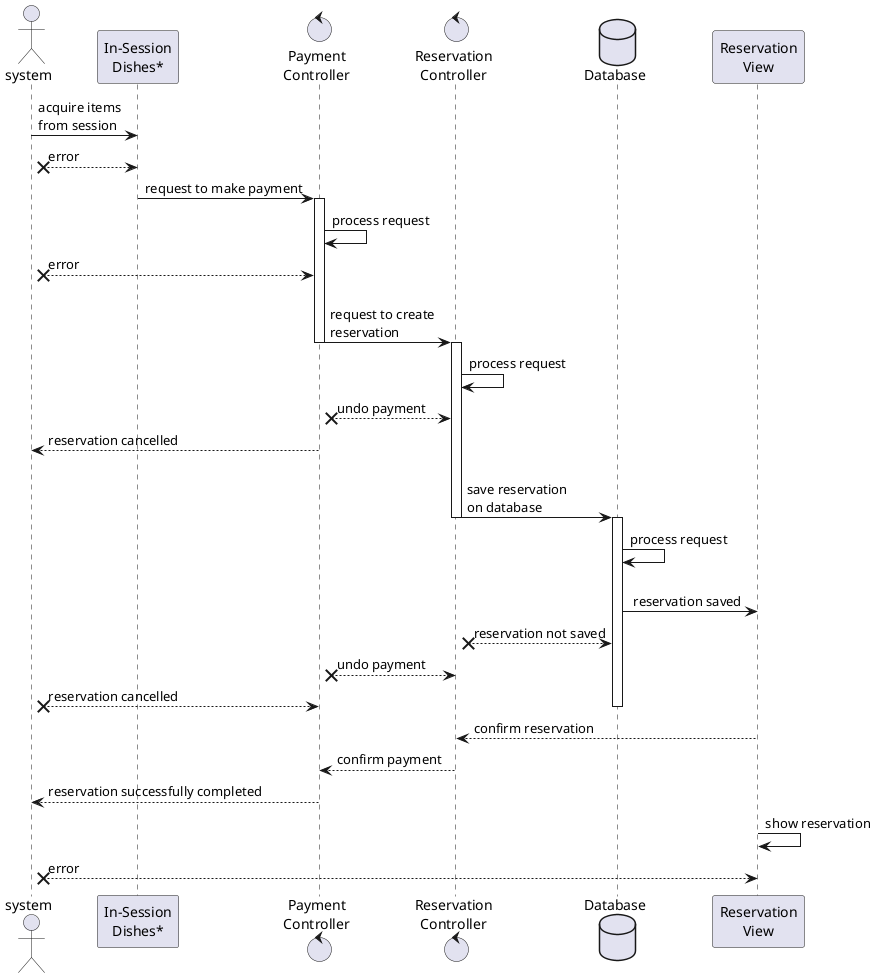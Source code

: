 @startuml reservationProcessing

actor system
participant "In-Session\nDishes*" as dishes
control "Payment\nController" as paymentController
control "Reservation\nController" as reservationController
Database Database as db
participant "Reservation\nView" as ReservationView

system -> dishes : acquire items\nfrom session
system x-- dishes : error
dishes -> paymentController : request to make payment

activate paymentController
paymentController -> paymentController : process request
system x-- paymentController : error
paymentController -> reservationController : \n request to create\n reservation
deactivate paymentController

activate reservationController
reservationController -> reservationController : process request
paymentController x-- reservationController : undo payment
system <-- paymentController : reservation cancelled
reservationController -> db : \n save reservation\n on database
deactivate reservationController

activate db
db -> db : process request
db -> ReservationView : \n reservation saved
reservationController x-- db : reservation not saved
paymentController x-- reservationController : undo payment
system x-- paymentController : reservation cancelled
deactivate db
 
reservationController <-- ReservationView : confirm reservation
paymentController <-- reservationController : confirm payment
system <-- paymentController : reservation successfully completed

ReservationView -> ReservationView : show reservation
system x-- ReservationView : error



@enduml